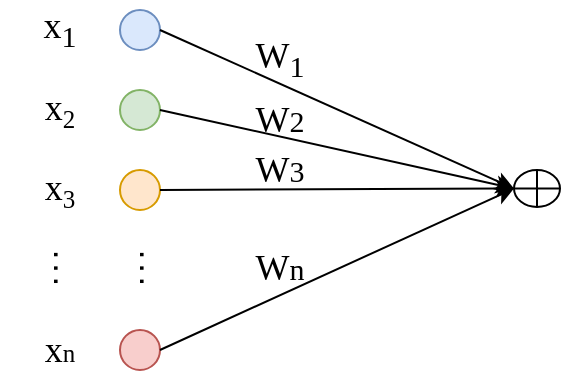 <mxfile version="26.0.6">
  <diagram name="第 1 页" id="BsGdx8e3jt-gmoncqUYR">
    <mxGraphModel dx="1050" dy="522" grid="1" gridSize="10" guides="1" tooltips="1" connect="1" arrows="1" fold="1" page="1" pageScale="1" pageWidth="827" pageHeight="1169" math="0" shadow="0">
      <root>
        <mxCell id="0" />
        <mxCell id="1" parent="0" />
        <mxCell id="QnuqHFyep6HJ76oO6EAp-1" value="" style="ellipse;whiteSpace=wrap;html=1;aspect=fixed;fillColor=#d5e8d4;strokeColor=#82b366;" parent="1" vertex="1">
          <mxGeometry x="150" y="310" width="20" height="20" as="geometry" />
        </mxCell>
        <mxCell id="QnuqHFyep6HJ76oO6EAp-4" value="" style="ellipse;whiteSpace=wrap;html=1;aspect=fixed;fillColor=#dae8fc;strokeColor=#6c8ebf;" parent="1" vertex="1">
          <mxGeometry x="150" y="270" width="20" height="20" as="geometry" />
        </mxCell>
        <mxCell id="QnuqHFyep6HJ76oO6EAp-5" value="" style="ellipse;whiteSpace=wrap;html=1;aspect=fixed;fillColor=#ffe6cc;strokeColor=#d79b00;" parent="1" vertex="1">
          <mxGeometry x="150" y="350" width="20" height="20" as="geometry" />
        </mxCell>
        <mxCell id="QnuqHFyep6HJ76oO6EAp-6" value="" style="ellipse;whiteSpace=wrap;html=1;aspect=fixed;fillColor=#f8cecc;strokeColor=#b85450;" parent="1" vertex="1">
          <mxGeometry x="150" y="430" width="20" height="20" as="geometry" />
        </mxCell>
        <mxCell id="QnuqHFyep6HJ76oO6EAp-7" value="&lt;font style=&quot;font-size: 18px;&quot; face=&quot;Times New Roman&quot;&gt;x&lt;sub&gt;1&lt;/sub&gt;&lt;/font&gt;" style="text;html=1;align=center;verticalAlign=middle;whiteSpace=wrap;rounded=0;" parent="1" vertex="1">
          <mxGeometry x="90" y="265" width="60" height="30" as="geometry" />
        </mxCell>
        <mxCell id="QnuqHFyep6HJ76oO6EAp-9" value="&lt;font face=&quot;Times New Roman&quot;&gt;&lt;font style=&quot;font-size: 18px;&quot;&gt;x&lt;/font&gt;&lt;font style=&quot;font-size: 15px;&quot;&gt;&lt;sub style=&quot;&quot;&gt;2&lt;/sub&gt;&lt;/font&gt;&lt;/font&gt;" style="text;html=1;align=center;verticalAlign=middle;whiteSpace=wrap;rounded=0;" parent="1" vertex="1">
          <mxGeometry x="90" y="305" width="60" height="30" as="geometry" />
        </mxCell>
        <mxCell id="QnuqHFyep6HJ76oO6EAp-10" value="&lt;font face=&quot;Times New Roman&quot;&gt;&lt;font style=&quot;font-size: 18px;&quot;&gt;x&lt;/font&gt;&lt;font style=&quot;font-size: 15px;&quot;&gt;&lt;sub style=&quot;&quot;&gt;3&lt;/sub&gt;&lt;/font&gt;&lt;/font&gt;" style="text;html=1;align=center;verticalAlign=middle;whiteSpace=wrap;rounded=0;" parent="1" vertex="1">
          <mxGeometry x="90" y="345" width="60" height="30" as="geometry" />
        </mxCell>
        <mxCell id="QnuqHFyep6HJ76oO6EAp-11" value="&lt;font face=&quot;Times New Roman&quot;&gt;&lt;font style=&quot;font-size: 18px;&quot;&gt;x&lt;/font&gt;&lt;font style=&quot;font-size: 12.5px;&quot;&gt;n&lt;/font&gt;&lt;/font&gt;" style="text;html=1;align=center;verticalAlign=middle;whiteSpace=wrap;rounded=0;" parent="1" vertex="1">
          <mxGeometry x="90" y="425" width="60" height="30" as="geometry" />
        </mxCell>
        <mxCell id="QnuqHFyep6HJ76oO6EAp-12" value="&lt;b&gt;. . .&lt;/b&gt;" style="text;html=1;align=center;verticalAlign=middle;whiteSpace=wrap;rounded=0;rotation=90;" parent="1" vertex="1">
          <mxGeometry x="91" y="384" width="60" height="30" as="geometry" />
        </mxCell>
        <mxCell id="QnuqHFyep6HJ76oO6EAp-13" value="&lt;b&gt;. . .&lt;/b&gt;" style="text;html=1;align=center;verticalAlign=middle;whiteSpace=wrap;rounded=0;rotation=90;" parent="1" vertex="1">
          <mxGeometry x="134" y="384" width="60" height="30" as="geometry" />
        </mxCell>
        <mxCell id="QnuqHFyep6HJ76oO6EAp-14" value="" style="shape=orEllipse;perimeter=ellipsePerimeter;whiteSpace=wrap;html=1;backgroundOutline=1;fillColor=none;" parent="1" vertex="1">
          <mxGeometry x="347" y="350" width="23" height="18.5" as="geometry" />
        </mxCell>
        <mxCell id="QnuqHFyep6HJ76oO6EAp-15" value="" style="endArrow=classic;html=1;rounded=0;exitX=1;exitY=0.5;exitDx=0;exitDy=0;entryX=0;entryY=0.5;entryDx=0;entryDy=0;" parent="1" source="QnuqHFyep6HJ76oO6EAp-4" target="QnuqHFyep6HJ76oO6EAp-14" edge="1">
          <mxGeometry width="50" height="50" relative="1" as="geometry">
            <mxPoint x="140" y="370" as="sourcePoint" />
            <mxPoint x="190" y="320" as="targetPoint" />
          </mxGeometry>
        </mxCell>
        <mxCell id="QnuqHFyep6HJ76oO6EAp-16" value="" style="endArrow=classic;html=1;rounded=0;exitX=1;exitY=0.5;exitDx=0;exitDy=0;entryX=0;entryY=0.5;entryDx=0;entryDy=0;" parent="1" source="QnuqHFyep6HJ76oO6EAp-1" target="QnuqHFyep6HJ76oO6EAp-14" edge="1">
          <mxGeometry width="50" height="50" relative="1" as="geometry">
            <mxPoint x="140" y="370" as="sourcePoint" />
            <mxPoint x="190" y="320" as="targetPoint" />
          </mxGeometry>
        </mxCell>
        <mxCell id="QnuqHFyep6HJ76oO6EAp-17" value="" style="endArrow=classic;html=1;rounded=0;exitX=1;exitY=0.5;exitDx=0;exitDy=0;entryX=0;entryY=0.5;entryDx=0;entryDy=0;" parent="1" source="QnuqHFyep6HJ76oO6EAp-5" target="QnuqHFyep6HJ76oO6EAp-14" edge="1">
          <mxGeometry width="50" height="50" relative="1" as="geometry">
            <mxPoint x="140" y="370" as="sourcePoint" />
            <mxPoint x="190" y="320" as="targetPoint" />
          </mxGeometry>
        </mxCell>
        <mxCell id="QnuqHFyep6HJ76oO6EAp-18" value="" style="endArrow=classic;html=1;rounded=0;exitX=1;exitY=0.5;exitDx=0;exitDy=0;entryX=0;entryY=0.5;entryDx=0;entryDy=0;" parent="1" source="QnuqHFyep6HJ76oO6EAp-6" target="QnuqHFyep6HJ76oO6EAp-14" edge="1">
          <mxGeometry width="50" height="50" relative="1" as="geometry">
            <mxPoint x="140" y="370" as="sourcePoint" />
            <mxPoint x="190" y="320" as="targetPoint" />
          </mxGeometry>
        </mxCell>
        <mxCell id="QnuqHFyep6HJ76oO6EAp-19" value="&lt;font face=&quot;Times New Roman&quot; style=&quot;font-size: 18px;&quot;&gt;W&lt;sub style=&quot;&quot;&gt;1&lt;/sub&gt;&lt;/font&gt;" style="text;html=1;align=center;verticalAlign=middle;whiteSpace=wrap;rounded=0;" parent="1" vertex="1">
          <mxGeometry x="200" y="280" width="60" height="30" as="geometry" />
        </mxCell>
        <mxCell id="QnuqHFyep6HJ76oO6EAp-20" value="&lt;font face=&quot;Times New Roman&quot; style=&quot;font-size: 18px;&quot;&gt;W&lt;/font&gt;&lt;font face=&quot;Times New Roman&quot; style=&quot;font-size: 15px;&quot;&gt;2&lt;/font&gt;" style="text;html=1;align=center;verticalAlign=middle;whiteSpace=wrap;rounded=0;" parent="1" vertex="1">
          <mxGeometry x="200" y="310" width="60" height="30" as="geometry" />
        </mxCell>
        <mxCell id="QnuqHFyep6HJ76oO6EAp-21" value="&lt;font face=&quot;Times New Roman&quot; style=&quot;font-size: 18px;&quot;&gt;W&lt;/font&gt;&lt;font face=&quot;Times New Roman&quot; style=&quot;font-size: 15px;&quot;&gt;3&lt;/font&gt;" style="text;html=1;align=center;verticalAlign=middle;whiteSpace=wrap;rounded=0;" parent="1" vertex="1">
          <mxGeometry x="200" y="335" width="60" height="30" as="geometry" />
        </mxCell>
        <mxCell id="QnuqHFyep6HJ76oO6EAp-22" value="&lt;font face=&quot;Times New Roman&quot; style=&quot;font-size: 18px;&quot;&gt;W&lt;/font&gt;&lt;font face=&quot;Times New Roman&quot; style=&quot;font-size: 15px;&quot;&gt;n&lt;/font&gt;" style="text;html=1;align=center;verticalAlign=middle;whiteSpace=wrap;rounded=0;" parent="1" vertex="1">
          <mxGeometry x="200" y="384" width="60" height="30" as="geometry" />
        </mxCell>
      </root>
    </mxGraphModel>
  </diagram>
</mxfile>

